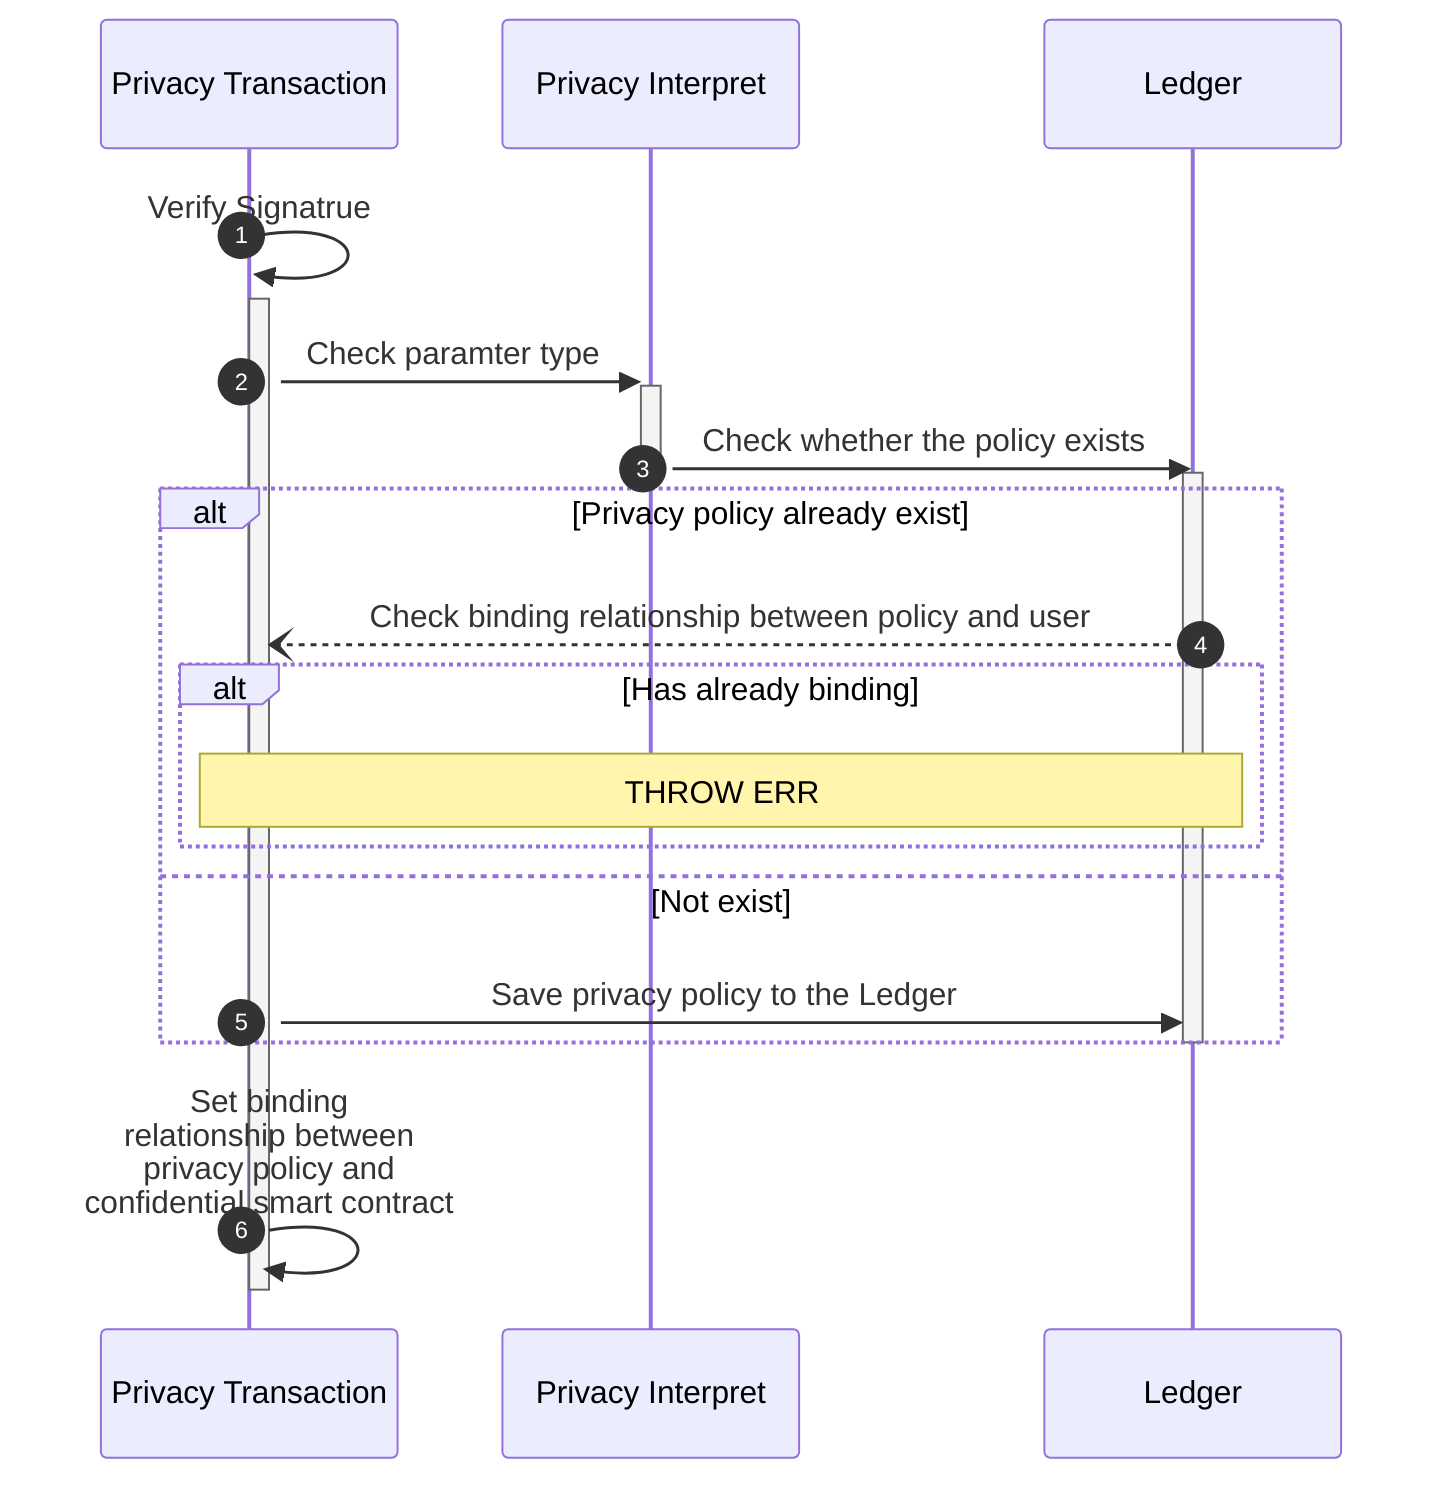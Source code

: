 sequenceDiagram
    autonumber
    participant P as Privacy Transaction
    participant PI as Privacy Interpret
    participant L as Ledger
    activate P
    P ->>+ P: Verify Signatrue
    P ->> + PI: Check paramter type 
    PI ->>- L: Check whether the policy exists
    activate L
    alt Privacy policy already exist
        L --) P: Check binding relationship between policy and user
        alt Has already binding
            Note over P, L: THROW ERR
        end
    else Not exist
        P ->> L: Save privacy policy to the Ledger
    end
    deactivate L
    P ->> P: Set binding <br> relationship  between <br> privacy policy and <br> confidential smart contract
    deactivate P